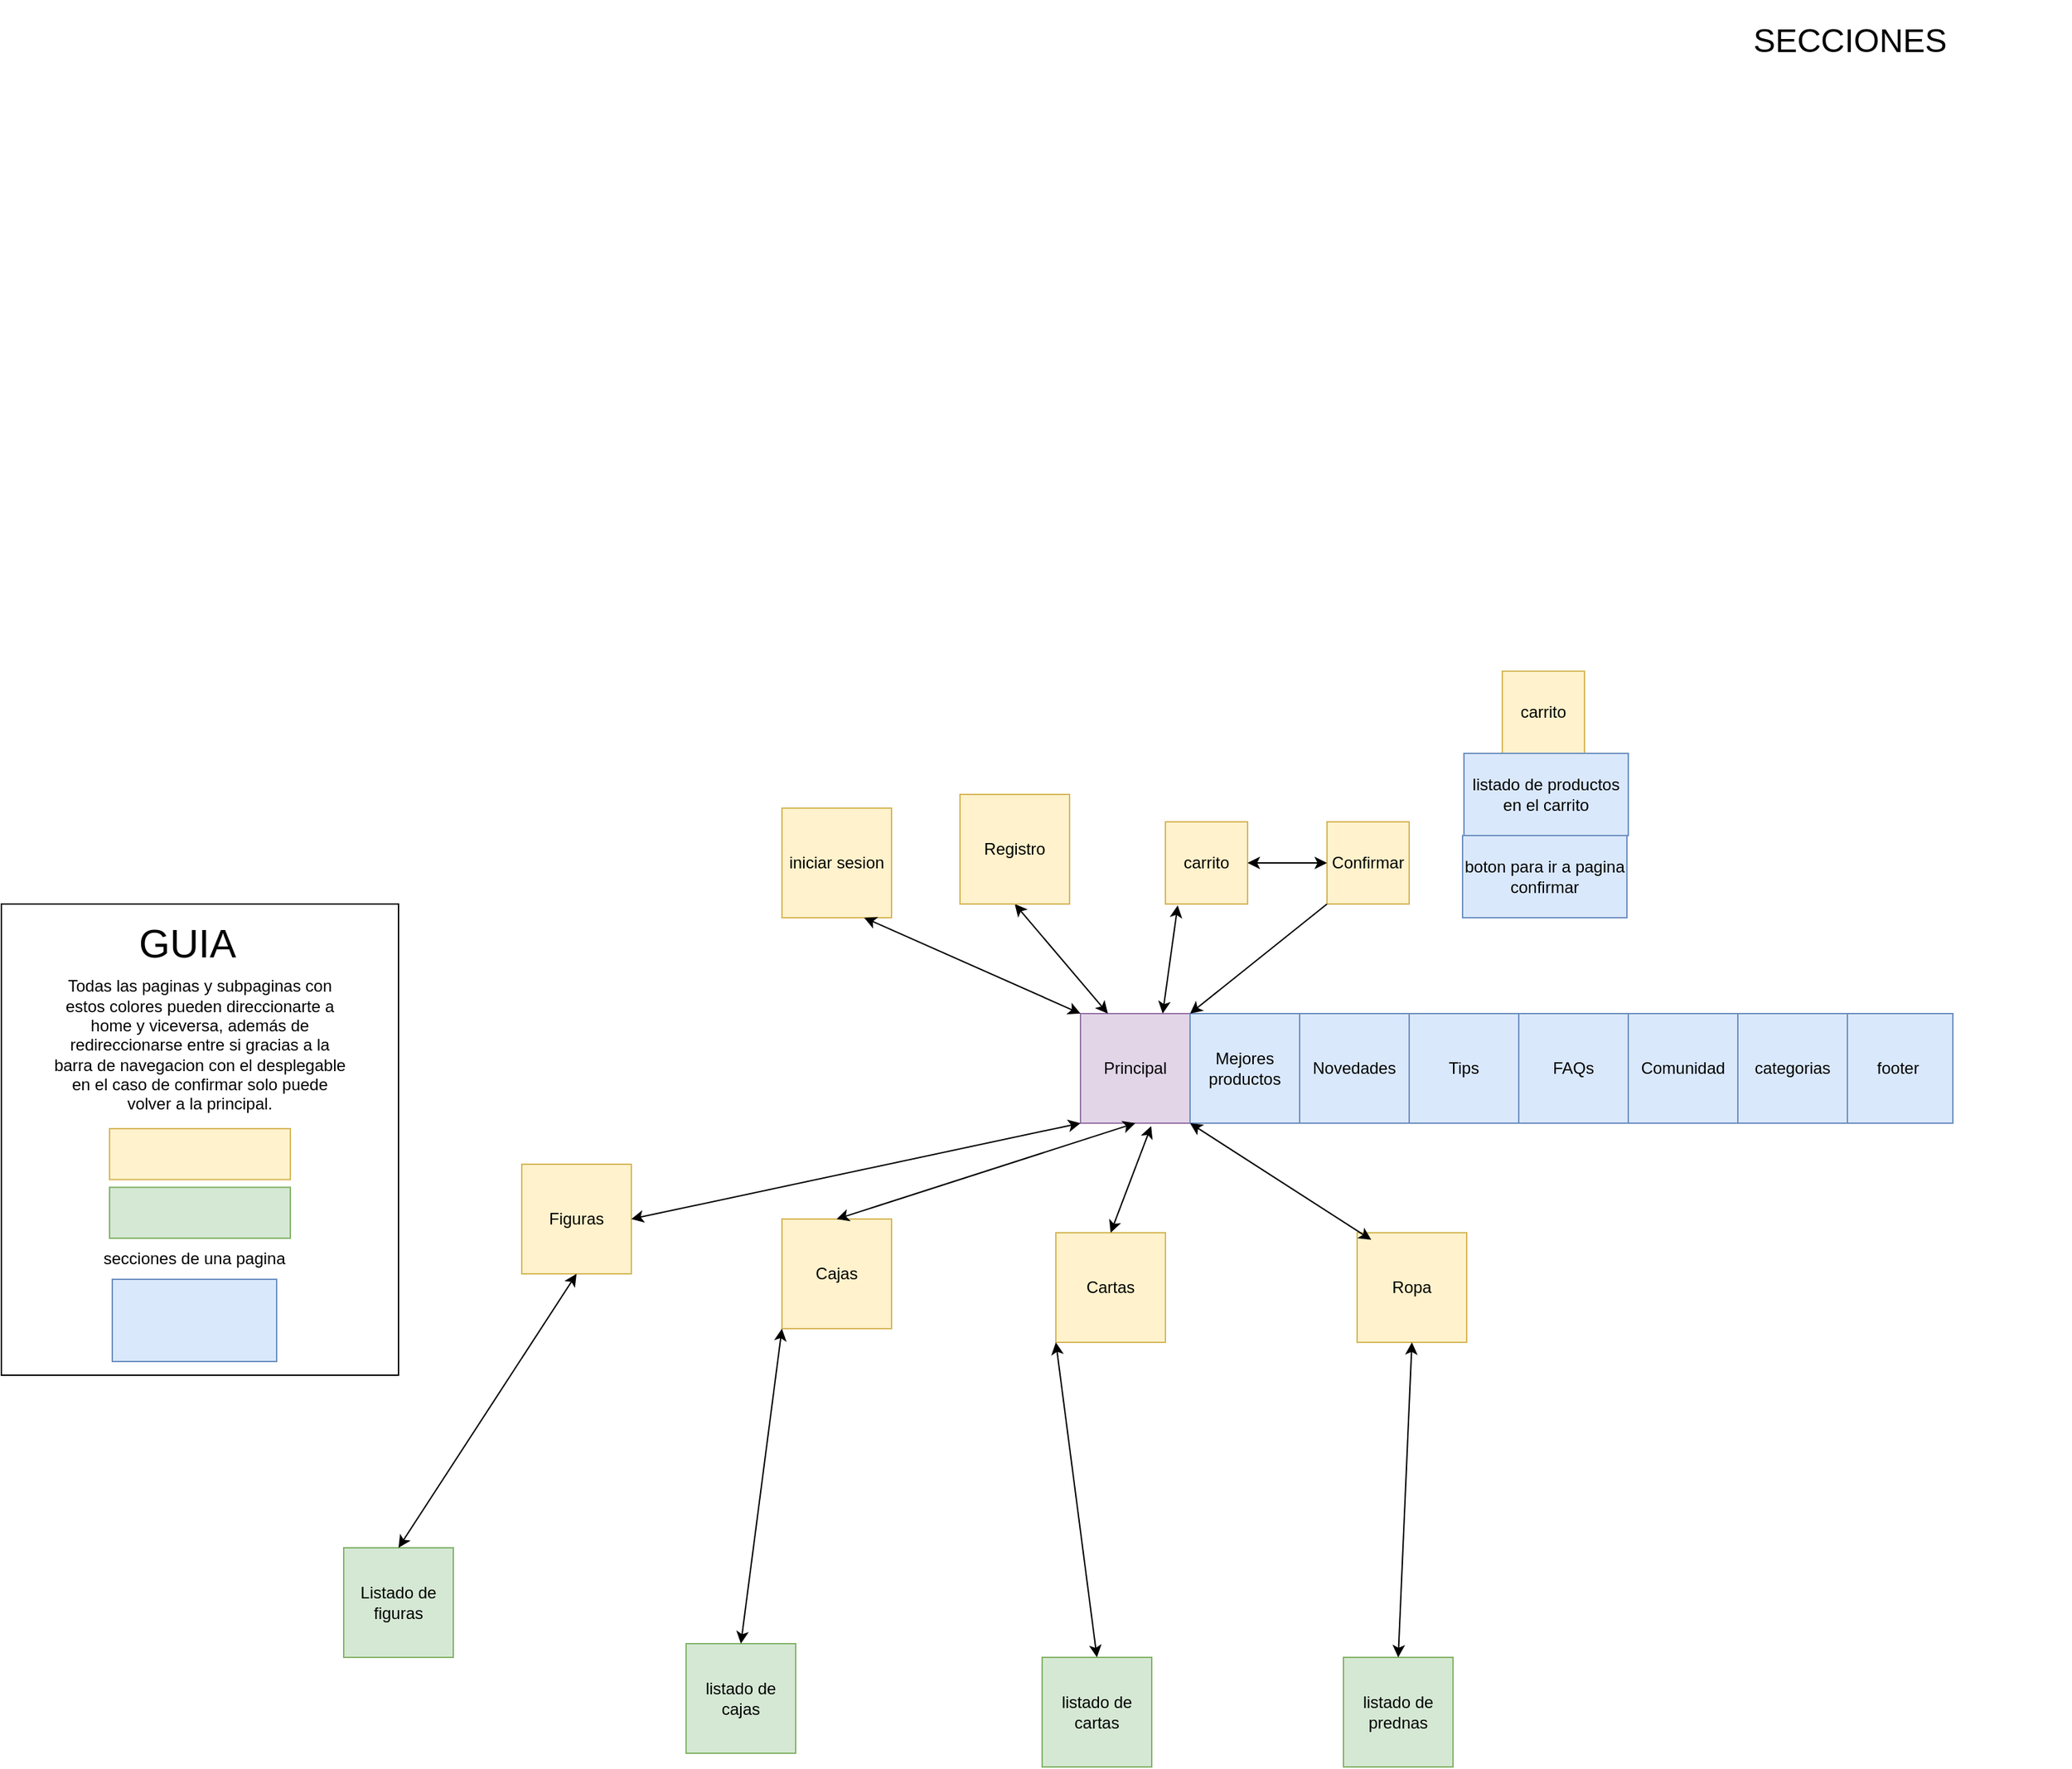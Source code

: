 <mxfile version="24.8.6">
  <diagram name="Home" id="J4DH80fsztfZuKkyWIqf">
    <mxGraphModel dx="2059" dy="2285" grid="1" gridSize="10" guides="1" tooltips="1" connect="1" arrows="1" fold="1" page="1" pageScale="1" pageWidth="827" pageHeight="1169" math="0" shadow="0">
      <root>
        <mxCell id="0" />
        <mxCell id="1" parent="0" />
        <mxCell id="D0NrdFC35zG7wWqJNvRS-69" value="" style="rounded=0;whiteSpace=wrap;html=1;" parent="1" vertex="1">
          <mxGeometry x="10" y="70" width="290" height="344" as="geometry" />
        </mxCell>
        <mxCell id="D0NrdFC35zG7wWqJNvRS-1" value="Principal" style="whiteSpace=wrap;html=1;aspect=fixed;fillColor=#e1d5e7;strokeColor=#9673a6;" parent="1" vertex="1">
          <mxGeometry x="798" y="150" width="80" height="80" as="geometry" />
        </mxCell>
        <mxCell id="D0NrdFC35zG7wWqJNvRS-2" value="Figuras" style="whiteSpace=wrap;html=1;aspect=fixed;fillColor=#fff2cc;strokeColor=#d6b656;" parent="1" vertex="1">
          <mxGeometry x="390" y="260" width="80" height="80" as="geometry" />
        </mxCell>
        <mxCell id="D0NrdFC35zG7wWqJNvRS-3" value="Cajas" style="whiteSpace=wrap;html=1;aspect=fixed;fillColor=#fff2cc;strokeColor=#d6b656;" parent="1" vertex="1">
          <mxGeometry x="580" y="300" width="80" height="80" as="geometry" />
        </mxCell>
        <mxCell id="D0NrdFC35zG7wWqJNvRS-4" value="Cartas" style="whiteSpace=wrap;html=1;aspect=fixed;fillColor=#fff2cc;strokeColor=#d6b656;" parent="1" vertex="1">
          <mxGeometry x="780" y="310" width="80" height="80" as="geometry" />
        </mxCell>
        <mxCell id="D0NrdFC35zG7wWqJNvRS-5" value="" style="endArrow=classic;startArrow=classic;html=1;rounded=0;entryX=0;entryY=1;entryDx=0;entryDy=0;exitX=1;exitY=0.5;exitDx=0;exitDy=0;" parent="1" source="D0NrdFC35zG7wWqJNvRS-2" target="D0NrdFC35zG7wWqJNvRS-1" edge="1">
          <mxGeometry width="50" height="50" relative="1" as="geometry">
            <mxPoint x="881" y="802.8" as="sourcePoint" />
            <mxPoint x="931" y="752.8" as="targetPoint" />
          </mxGeometry>
        </mxCell>
        <mxCell id="D0NrdFC35zG7wWqJNvRS-6" value="" style="endArrow=classic;startArrow=classic;html=1;rounded=0;exitX=0.5;exitY=0;exitDx=0;exitDy=0;entryX=0.5;entryY=1;entryDx=0;entryDy=0;" parent="1" source="D0NrdFC35zG7wWqJNvRS-3" target="D0NrdFC35zG7wWqJNvRS-1" edge="1">
          <mxGeometry width="50" height="50" relative="1" as="geometry">
            <mxPoint x="421" y="780" as="sourcePoint" />
            <mxPoint x="431" y="710" as="targetPoint" />
          </mxGeometry>
        </mxCell>
        <mxCell id="D0NrdFC35zG7wWqJNvRS-7" value="" style="endArrow=classic;startArrow=classic;html=1;rounded=0;entryX=0.645;entryY=1.026;entryDx=0;entryDy=0;exitX=0.5;exitY=0;exitDx=0;exitDy=0;entryPerimeter=0;" parent="1" source="D0NrdFC35zG7wWqJNvRS-4" target="D0NrdFC35zG7wWqJNvRS-1" edge="1">
          <mxGeometry width="50" height="50" relative="1" as="geometry">
            <mxPoint x="440" y="810" as="sourcePoint" />
            <mxPoint x="431" y="210" as="targetPoint" />
          </mxGeometry>
        </mxCell>
        <mxCell id="D0NrdFC35zG7wWqJNvRS-8" value="iniciar sesion" style="whiteSpace=wrap;html=1;aspect=fixed;fillColor=#fff2cc;strokeColor=#d6b656;" parent="1" vertex="1">
          <mxGeometry x="580" width="80" height="80" as="geometry" />
        </mxCell>
        <mxCell id="D0NrdFC35zG7wWqJNvRS-9" value="carrito" style="whiteSpace=wrap;html=1;aspect=fixed;fillColor=#fff2cc;strokeColor=#d6b656;" parent="1" vertex="1">
          <mxGeometry x="860" y="10" width="60" height="60" as="geometry" />
        </mxCell>
        <mxCell id="D0NrdFC35zG7wWqJNvRS-10" value="" style="endArrow=classic;startArrow=classic;html=1;rounded=0;entryX=0.5;entryY=1;entryDx=0;entryDy=0;exitX=0.25;exitY=0;exitDx=0;exitDy=0;" parent="1" source="D0NrdFC35zG7wWqJNvRS-1" target="nlUkrXb4if6VLOonvvVJ-4" edge="1">
          <mxGeometry width="50" height="50" relative="1" as="geometry">
            <mxPoint x="881" y="802.8" as="sourcePoint" />
            <mxPoint x="931" y="752.8" as="targetPoint" />
          </mxGeometry>
        </mxCell>
        <mxCell id="D0NrdFC35zG7wWqJNvRS-11" value="" style="endArrow=classic;startArrow=classic;html=1;rounded=0;entryX=0;entryY=1;entryDx=0;entryDy=0;exitX=0.75;exitY=0;exitDx=0;exitDy=0;" parent="1" source="D0NrdFC35zG7wWqJNvRS-1" edge="1">
          <mxGeometry width="50" height="50" relative="1" as="geometry">
            <mxPoint x="840" y="150" as="sourcePoint" />
            <mxPoint x="869" y="71" as="targetPoint" />
          </mxGeometry>
        </mxCell>
        <mxCell id="D0NrdFC35zG7wWqJNvRS-12" value="listado de cajas" style="whiteSpace=wrap;html=1;aspect=fixed;fillColor=#d5e8d4;strokeColor=#82b366;" parent="1" vertex="1">
          <mxGeometry x="510" y="610" width="80" height="80" as="geometry" />
        </mxCell>
        <mxCell id="D0NrdFC35zG7wWqJNvRS-34" value="Listado de figuras" style="whiteSpace=wrap;html=1;aspect=fixed;fillColor=#d5e8d4;strokeColor=#82b366;" parent="1" vertex="1">
          <mxGeometry x="260" y="540" width="80" height="80" as="geometry" />
        </mxCell>
        <mxCell id="D0NrdFC35zG7wWqJNvRS-36" value="" style="endArrow=classic;startArrow=classic;html=1;rounded=0;entryX=0.5;entryY=0;entryDx=0;entryDy=0;exitX=0.5;exitY=1;exitDx=0;exitDy=0;" parent="1" source="D0NrdFC35zG7wWqJNvRS-2" target="D0NrdFC35zG7wWqJNvRS-34" edge="1">
          <mxGeometry width="50" height="50" relative="1" as="geometry">
            <mxPoint x="327" y="540" as="sourcePoint" />
            <mxPoint x="377" y="490" as="targetPoint" />
          </mxGeometry>
        </mxCell>
        <mxCell id="D0NrdFC35zG7wWqJNvRS-46" value="listado de cartas" style="whiteSpace=wrap;html=1;aspect=fixed;fillColor=#d5e8d4;strokeColor=#82b366;" parent="1" vertex="1">
          <mxGeometry x="770" y="620" width="80" height="80" as="geometry" />
        </mxCell>
        <mxCell id="D0NrdFC35zG7wWqJNvRS-149" value="" style="group" parent="1" vertex="1" connectable="0">
          <mxGeometry x="891" y="-460" width="630" height="372.8" as="geometry" />
        </mxCell>
        <mxCell id="D0NrdFC35zG7wWqJNvRS-148" value="&lt;font style=&quot;font-size: 24px;&quot;&gt;SECCIONES&lt;/font&gt;" style="text;strokeColor=none;align=center;fillColor=none;html=1;verticalAlign=middle;whiteSpace=wrap;rounded=0;strokeWidth=3;" parent="D0NrdFC35zG7wWqJNvRS-149" vertex="1">
          <mxGeometry x="384" y="-130" width="170" height="60" as="geometry" />
        </mxCell>
        <mxCell id="D0NrdFC35zG7wWqJNvRS-68" value="&lt;font style=&quot;font-size: 29px;&quot;&gt;GUIA&lt;/font&gt;" style="text;strokeColor=none;align=center;fillColor=none;html=1;verticalAlign=middle;whiteSpace=wrap;rounded=0;" parent="D0NrdFC35zG7wWqJNvRS-149" vertex="1">
          <mxGeometry x="-775" y="544" width="60" height="30" as="geometry" />
        </mxCell>
        <mxCell id="D0NrdFC35zG7wWqJNvRS-70" value="" style="group" parent="D0NrdFC35zG7wWqJNvRS-149" vertex="1" connectable="0">
          <mxGeometry x="-846" y="594" width="220" height="137.2" as="geometry" />
        </mxCell>
        <mxCell id="D0NrdFC35zG7wWqJNvRS-55" value="Todas las paginas y subpaginas con estos colores pueden direccionarte a home y viceversa, además de redireccionarse entre si gracias a la barra de navegacion con el desplegable en el caso de confirmar solo puede volver a la principal." style="text;strokeColor=none;align=center;fillColor=none;html=1;verticalAlign=middle;whiteSpace=wrap;rounded=0;" parent="D0NrdFC35zG7wWqJNvRS-70" vertex="1">
          <mxGeometry y="20" width="220.0" height="37.2" as="geometry" />
        </mxCell>
        <mxCell id="D0NrdFC35zG7wWqJNvRS-53" value="" style="whiteSpace=wrap;html=1;fillColor=#fff2cc;strokeColor=#d6b656;" parent="D0NrdFC35zG7wWqJNvRS-70" vertex="1">
          <mxGeometry x="44" y="100" width="132" height="37.2" as="geometry" />
        </mxCell>
        <mxCell id="D0NrdFC35zG7wWqJNvRS-71" value="" style="group" parent="D0NrdFC35zG7wWqJNvRS-149" vertex="1" connectable="0">
          <mxGeometry x="-840" y="774" width="200" height="90" as="geometry" />
        </mxCell>
        <mxCell id="D0NrdFC35zG7wWqJNvRS-61" value="" style="whiteSpace=wrap;html=1;fillColor=#dae8fc;strokeColor=#6c8ebf;" parent="D0NrdFC35zG7wWqJNvRS-71" vertex="1">
          <mxGeometry x="40" y="30" width="120" height="60" as="geometry" />
        </mxCell>
        <mxCell id="D0NrdFC35zG7wWqJNvRS-62" value="secciones de una pagina" style="text;strokeColor=none;align=center;fillColor=none;html=1;verticalAlign=middle;whiteSpace=wrap;rounded=0;" parent="D0NrdFC35zG7wWqJNvRS-71" vertex="1">
          <mxGeometry width="200" height="30" as="geometry" />
        </mxCell>
        <mxCell id="D0NrdFC35zG7wWqJNvRS-54" value="" style="whiteSpace=wrap;html=1;fillColor=#d5e8d4;strokeColor=#82b366;" parent="D0NrdFC35zG7wWqJNvRS-149" vertex="1">
          <mxGeometry x="-802" y="736.8" width="132" height="37.2" as="geometry" />
        </mxCell>
        <mxCell id="D0NrdFC35zG7wWqJNvRS-152" value="" style="endArrow=classic;startArrow=classic;html=1;rounded=0;entryX=0;entryY=1;entryDx=0;entryDy=0;exitX=0.5;exitY=0;exitDx=0;exitDy=0;" parent="1" source="D0NrdFC35zG7wWqJNvRS-12" target="D0NrdFC35zG7wWqJNvRS-3" edge="1">
          <mxGeometry width="50" height="50" relative="1" as="geometry">
            <mxPoint x="860" y="440" as="sourcePoint" />
            <mxPoint x="910" y="390" as="targetPoint" />
          </mxGeometry>
        </mxCell>
        <mxCell id="D0NrdFC35zG7wWqJNvRS-157" value="" style="endArrow=classic;startArrow=classic;html=1;rounded=0;entryX=0;entryY=1;entryDx=0;entryDy=0;exitX=0.5;exitY=0;exitDx=0;exitDy=0;" parent="1" source="D0NrdFC35zG7wWqJNvRS-46" target="D0NrdFC35zG7wWqJNvRS-4" edge="1">
          <mxGeometry width="50" height="50" relative="1" as="geometry">
            <mxPoint x="810.5" y="455" as="sourcePoint" />
            <mxPoint x="766.5" y="370" as="targetPoint" />
          </mxGeometry>
        </mxCell>
        <mxCell id="YoOqpf-NT1kCjD4I0Tgy-8" value="Comunidad" style="whiteSpace=wrap;html=1;aspect=fixed;fillColor=#dae8fc;strokeColor=#6c8ebf;" parent="1" vertex="1">
          <mxGeometry x="1198" y="150" width="80" height="80" as="geometry" />
        </mxCell>
        <mxCell id="YoOqpf-NT1kCjD4I0Tgy-9" value="Mejores productos" style="whiteSpace=wrap;html=1;aspect=fixed;fillColor=#dae8fc;strokeColor=#6c8ebf;" parent="1" vertex="1">
          <mxGeometry x="878" y="150" width="80" height="80" as="geometry" />
        </mxCell>
        <mxCell id="YoOqpf-NT1kCjD4I0Tgy-10" value="Novedades" style="whiteSpace=wrap;html=1;aspect=fixed;fillColor=#dae8fc;strokeColor=#6c8ebf;" parent="1" vertex="1">
          <mxGeometry x="958" y="150" width="80" height="80" as="geometry" />
        </mxCell>
        <mxCell id="YoOqpf-NT1kCjD4I0Tgy-19" value="Tips" style="whiteSpace=wrap;html=1;aspect=fixed;fillColor=#dae8fc;strokeColor=#6c8ebf;" parent="1" vertex="1">
          <mxGeometry x="1038" y="150.0" width="80" height="80" as="geometry" />
        </mxCell>
        <mxCell id="nlUkrXb4if6VLOonvvVJ-1" value="FAQs" style="whiteSpace=wrap;html=1;aspect=fixed;fillColor=#dae8fc;strokeColor=#6c8ebf;" vertex="1" parent="1">
          <mxGeometry x="1118" y="150" width="80" height="80" as="geometry" />
        </mxCell>
        <mxCell id="nlUkrXb4if6VLOonvvVJ-2" value="footer" style="whiteSpace=wrap;html=1;aspect=fixed;fillColor=#dae8fc;strokeColor=#6c8ebf;" vertex="1" parent="1">
          <mxGeometry x="1355" y="150" width="80" height="80" as="geometry" />
        </mxCell>
        <mxCell id="nlUkrXb4if6VLOonvvVJ-3" value="Ropa" style="whiteSpace=wrap;html=1;aspect=fixed;fillColor=#fff2cc;strokeColor=#d6b656;" vertex="1" parent="1">
          <mxGeometry x="1000" y="310" width="80" height="80" as="geometry" />
        </mxCell>
        <mxCell id="nlUkrXb4if6VLOonvvVJ-4" value="Registro" style="whiteSpace=wrap;html=1;aspect=fixed;fillColor=#fff2cc;strokeColor=#d6b656;" vertex="1" parent="1">
          <mxGeometry x="710" y="-10" width="80" height="80" as="geometry" />
        </mxCell>
        <mxCell id="D0NrdFC35zG7wWqJNvRS-145" value="carrito" style="whiteSpace=wrap;html=1;aspect=fixed;fillColor=#fff2cc;strokeColor=#d6b656;" parent="1" vertex="1">
          <mxGeometry x="1106" y="-100" width="60" height="60" as="geometry" />
        </mxCell>
        <mxCell id="D0NrdFC35zG7wWqJNvRS-146" value="listado de productos en el carrito" style="whiteSpace=wrap;html=1;fillColor=#dae8fc;strokeColor=#6c8ebf;" parent="1" vertex="1">
          <mxGeometry x="1078" y="-40" width="120" height="60" as="geometry" />
        </mxCell>
        <mxCell id="D0NrdFC35zG7wWqJNvRS-147" value="boton para ir a pagina confirmar" style="whiteSpace=wrap;html=1;fillColor=#dae8fc;strokeColor=#6c8ebf;" parent="1" vertex="1">
          <mxGeometry x="1077" y="20" width="120" height="60" as="geometry" />
        </mxCell>
        <mxCell id="nlUkrXb4if6VLOonvvVJ-5" value="categorias" style="whiteSpace=wrap;html=1;aspect=fixed;fillColor=#dae8fc;strokeColor=#6c8ebf;" vertex="1" parent="1">
          <mxGeometry x="1278" y="150" width="80" height="80" as="geometry" />
        </mxCell>
        <mxCell id="nlUkrXb4if6VLOonvvVJ-6" value="Confirmar" style="whiteSpace=wrap;html=1;aspect=fixed;fillColor=#fff2cc;strokeColor=#d6b656;" vertex="1" parent="1">
          <mxGeometry x="978" y="10" width="60" height="60" as="geometry" />
        </mxCell>
        <mxCell id="nlUkrXb4if6VLOonvvVJ-7" value="" style="endArrow=classic;startArrow=classic;html=1;rounded=0;entryX=1;entryY=1;entryDx=0;entryDy=0;exitX=0.129;exitY=0.064;exitDx=0;exitDy=0;exitPerimeter=0;" edge="1" parent="1" source="nlUkrXb4if6VLOonvvVJ-3" target="D0NrdFC35zG7wWqJNvRS-1">
          <mxGeometry width="50" height="50" relative="1" as="geometry">
            <mxPoint x="740" y="170" as="sourcePoint" />
            <mxPoint x="790" y="120" as="targetPoint" />
          </mxGeometry>
        </mxCell>
        <mxCell id="nlUkrXb4if6VLOonvvVJ-8" value="listado de prednas" style="whiteSpace=wrap;html=1;aspect=fixed;fillColor=#d5e8d4;strokeColor=#82b366;" vertex="1" parent="1">
          <mxGeometry x="990" y="620" width="80" height="80" as="geometry" />
        </mxCell>
        <mxCell id="nlUkrXb4if6VLOonvvVJ-9" value="" style="endArrow=classic;startArrow=classic;html=1;rounded=0;entryX=0.5;entryY=1;entryDx=0;entryDy=0;exitX=0.5;exitY=0;exitDx=0;exitDy=0;" edge="1" parent="1" source="nlUkrXb4if6VLOonvvVJ-8" target="nlUkrXb4if6VLOonvvVJ-3">
          <mxGeometry width="50" height="50" relative="1" as="geometry">
            <mxPoint x="1180" y="640" as="sourcePoint" />
            <mxPoint x="1118" y="400" as="targetPoint" />
          </mxGeometry>
        </mxCell>
        <mxCell id="nlUkrXb4if6VLOonvvVJ-10" value="" style="endArrow=classic;startArrow=classic;html=1;rounded=0;entryX=1;entryY=0.5;entryDx=0;entryDy=0;exitX=0;exitY=0.5;exitDx=0;exitDy=0;" edge="1" parent="1" source="nlUkrXb4if6VLOonvvVJ-6" target="D0NrdFC35zG7wWqJNvRS-9">
          <mxGeometry width="50" height="50" relative="1" as="geometry">
            <mxPoint x="888" y="160" as="sourcePoint" />
            <mxPoint x="870" y="80" as="targetPoint" />
          </mxGeometry>
        </mxCell>
        <mxCell id="nlUkrXb4if6VLOonvvVJ-11" value="" style="endArrow=classic;startArrow=classic;html=1;rounded=0;entryX=0.75;entryY=1;entryDx=0;entryDy=0;exitX=0;exitY=0;exitDx=0;exitDy=0;" edge="1" parent="1" source="D0NrdFC35zG7wWqJNvRS-1" target="D0NrdFC35zG7wWqJNvRS-8">
          <mxGeometry width="50" height="50" relative="1" as="geometry">
            <mxPoint x="868" y="160" as="sourcePoint" />
            <mxPoint x="630" y="90" as="targetPoint" />
          </mxGeometry>
        </mxCell>
        <mxCell id="nlUkrXb4if6VLOonvvVJ-14" value="" style="endArrow=classic;html=1;rounded=0;entryX=1;entryY=0;entryDx=0;entryDy=0;exitX=0;exitY=1;exitDx=0;exitDy=0;" edge="1" parent="1" source="nlUkrXb4if6VLOonvvVJ-6" target="D0NrdFC35zG7wWqJNvRS-1">
          <mxGeometry width="50" height="50" relative="1" as="geometry">
            <mxPoint x="620" y="320" as="sourcePoint" />
            <mxPoint x="670" y="270" as="targetPoint" />
          </mxGeometry>
        </mxCell>
      </root>
    </mxGraphModel>
  </diagram>
</mxfile>
